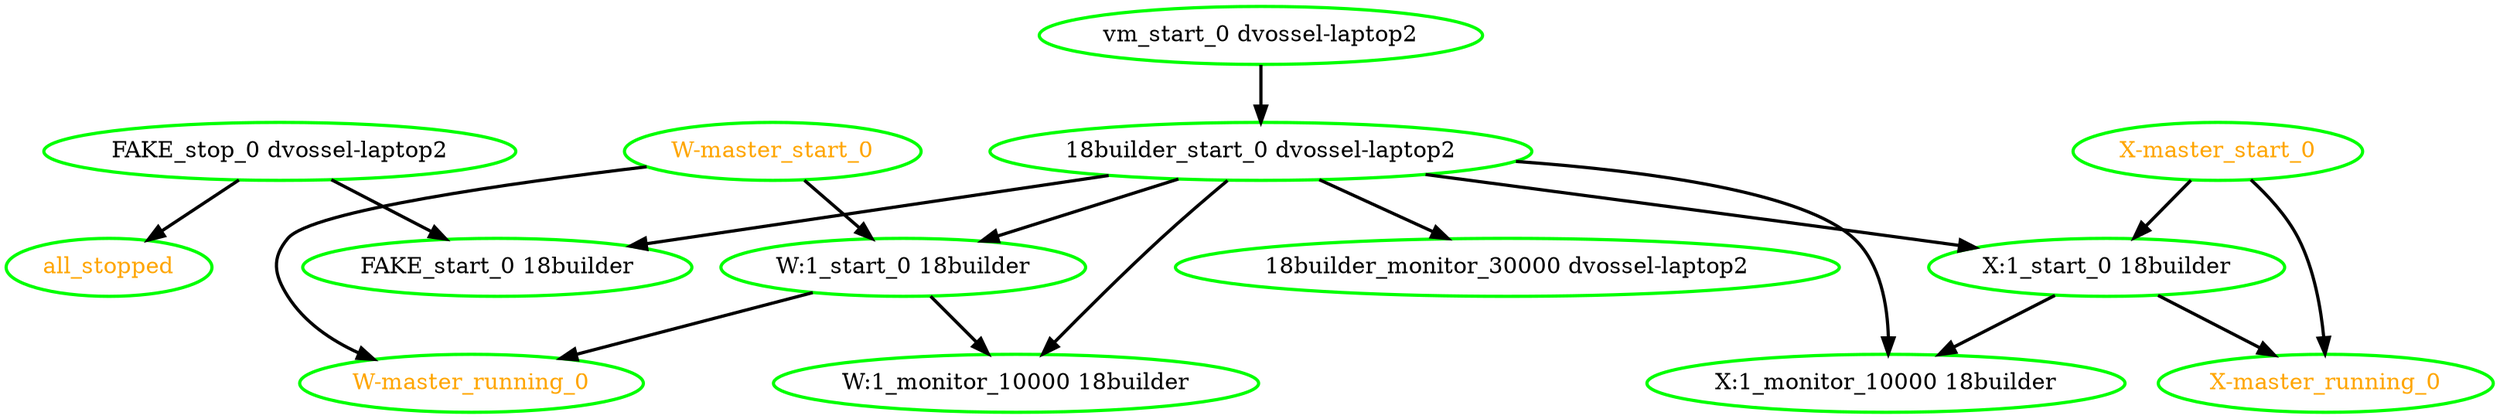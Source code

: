 digraph "g" {
"18builder_monitor_30000 dvossel-laptop2" [ style=bold color="green" fontcolor="black"]
"18builder_start_0 dvossel-laptop2" -> "18builder_monitor_30000 dvossel-laptop2" [ style = bold]
"18builder_start_0 dvossel-laptop2" -> "FAKE_start_0 18builder" [ style = bold]
"18builder_start_0 dvossel-laptop2" -> "W:1_monitor_10000 18builder" [ style = bold]
"18builder_start_0 dvossel-laptop2" -> "W:1_start_0 18builder" [ style = bold]
"18builder_start_0 dvossel-laptop2" -> "X:1_monitor_10000 18builder" [ style = bold]
"18builder_start_0 dvossel-laptop2" -> "X:1_start_0 18builder" [ style = bold]
"18builder_start_0 dvossel-laptop2" [ style=bold color="green" fontcolor="black"]
"FAKE_start_0 18builder" [ style=bold color="green" fontcolor="black"]
"FAKE_stop_0 dvossel-laptop2" -> "FAKE_start_0 18builder" [ style = bold]
"FAKE_stop_0 dvossel-laptop2" -> "all_stopped" [ style = bold]
"FAKE_stop_0 dvossel-laptop2" [ style=bold color="green" fontcolor="black"]
"W-master_running_0" [ style=bold color="green" fontcolor="orange"]
"W-master_start_0" -> "W-master_running_0" [ style = bold]
"W-master_start_0" -> "W:1_start_0 18builder" [ style = bold]
"W-master_start_0" [ style=bold color="green" fontcolor="orange"]
"W:1_monitor_10000 18builder" [ style=bold color="green" fontcolor="black"]
"W:1_start_0 18builder" -> "W-master_running_0" [ style = bold]
"W:1_start_0 18builder" -> "W:1_monitor_10000 18builder" [ style = bold]
"W:1_start_0 18builder" [ style=bold color="green" fontcolor="black"]
"X-master_running_0" [ style=bold color="green" fontcolor="orange"]
"X-master_start_0" -> "X-master_running_0" [ style = bold]
"X-master_start_0" -> "X:1_start_0 18builder" [ style = bold]
"X-master_start_0" [ style=bold color="green" fontcolor="orange"]
"X:1_monitor_10000 18builder" [ style=bold color="green" fontcolor="black"]
"X:1_start_0 18builder" -> "X-master_running_0" [ style = bold]
"X:1_start_0 18builder" -> "X:1_monitor_10000 18builder" [ style = bold]
"X:1_start_0 18builder" [ style=bold color="green" fontcolor="black"]
"all_stopped" [ style=bold color="green" fontcolor="orange"]
"vm_start_0 dvossel-laptop2" -> "18builder_start_0 dvossel-laptop2" [ style = bold]
"vm_start_0 dvossel-laptop2" [ style=bold color="green" fontcolor="black"]
}
